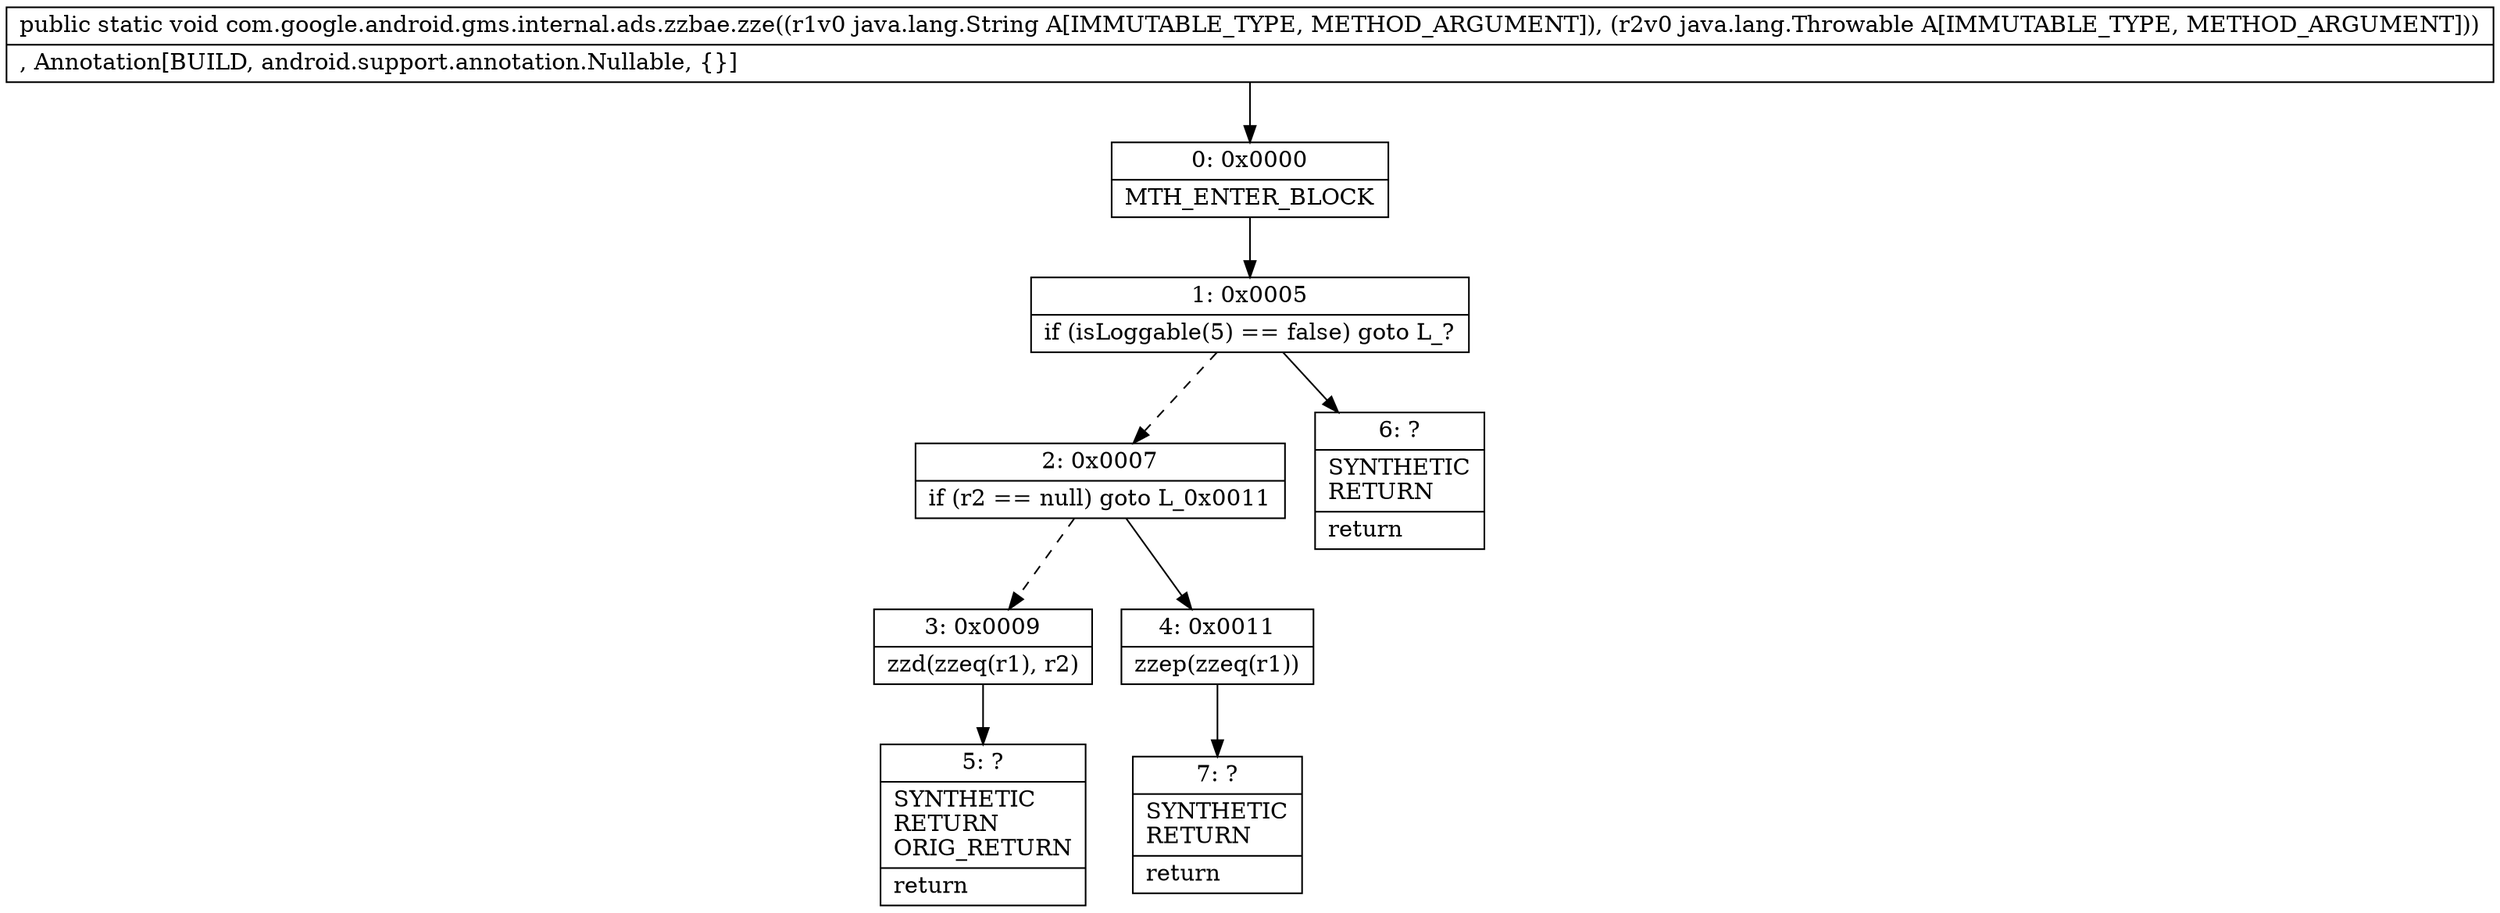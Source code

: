 digraph "CFG forcom.google.android.gms.internal.ads.zzbae.zze(Ljava\/lang\/String;Ljava\/lang\/Throwable;)V" {
Node_0 [shape=record,label="{0\:\ 0x0000|MTH_ENTER_BLOCK\l}"];
Node_1 [shape=record,label="{1\:\ 0x0005|if (isLoggable(5) == false) goto L_?\l}"];
Node_2 [shape=record,label="{2\:\ 0x0007|if (r2 == null) goto L_0x0011\l}"];
Node_3 [shape=record,label="{3\:\ 0x0009|zzd(zzeq(r1), r2)\l}"];
Node_4 [shape=record,label="{4\:\ 0x0011|zzep(zzeq(r1))\l}"];
Node_5 [shape=record,label="{5\:\ ?|SYNTHETIC\lRETURN\lORIG_RETURN\l|return\l}"];
Node_6 [shape=record,label="{6\:\ ?|SYNTHETIC\lRETURN\l|return\l}"];
Node_7 [shape=record,label="{7\:\ ?|SYNTHETIC\lRETURN\l|return\l}"];
MethodNode[shape=record,label="{public static void com.google.android.gms.internal.ads.zzbae.zze((r1v0 java.lang.String A[IMMUTABLE_TYPE, METHOD_ARGUMENT]), (r2v0 java.lang.Throwable A[IMMUTABLE_TYPE, METHOD_ARGUMENT]))  | , Annotation[BUILD, android.support.annotation.Nullable, \{\}]\l}"];
MethodNode -> Node_0;
Node_0 -> Node_1;
Node_1 -> Node_2[style=dashed];
Node_1 -> Node_6;
Node_2 -> Node_3[style=dashed];
Node_2 -> Node_4;
Node_3 -> Node_5;
Node_4 -> Node_7;
}

